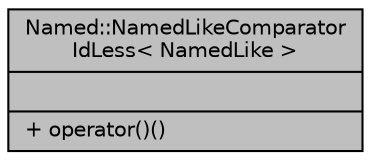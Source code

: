 digraph "Named::NamedLikeComparatorIdLess&lt; NamedLike &gt;"
{
  edge [fontname="Helvetica",fontsize="10",labelfontname="Helvetica",labelfontsize="10"];
  node [fontname="Helvetica",fontsize="10",shape=record];
  Node1 [label="{Named::NamedLikeComparator\lIdLess\< NamedLike \>\n||+ operator()()\l}",height=0.2,width=0.4,color="black", fillcolor="grey75", style="filled", fontcolor="black"];
}
